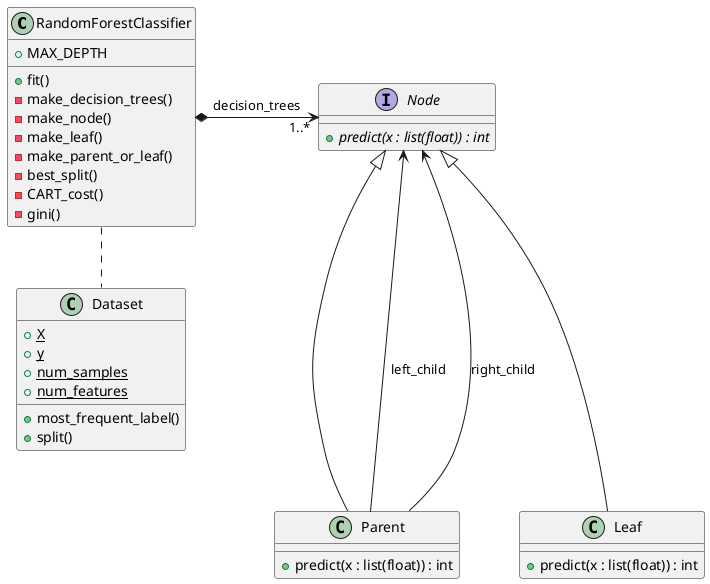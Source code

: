 @startuml
class RandomForestClassifier {
+MAX_DEPTH
+fit()
-make_decision_trees()
-make_node()
-make_leaf()
-make_parent_or_leaf()
-best_split()
-CART_cost()
-gini()
}

interface Node {
{abstract} +predict(x : list(float)) : int
}

class Leaf {
+predict(x : list(float)) : int
}

class Parent {
+predict(x : list(float)) : int
}

class Dataset {
+ {static}X
+ {static}y
+ {static}num_samples
+ {static}num_features

+ most_frequent_label()
+split()
}

RandomForestClassifier *-right-> "1..*" Node : decision_trees
Leaf -up--|> Node
Parent -up--|> Node
Parent ---> Node : left_child
Parent ---> Node : right_child
RandomForestClassifier .down. Dataset

@enduml